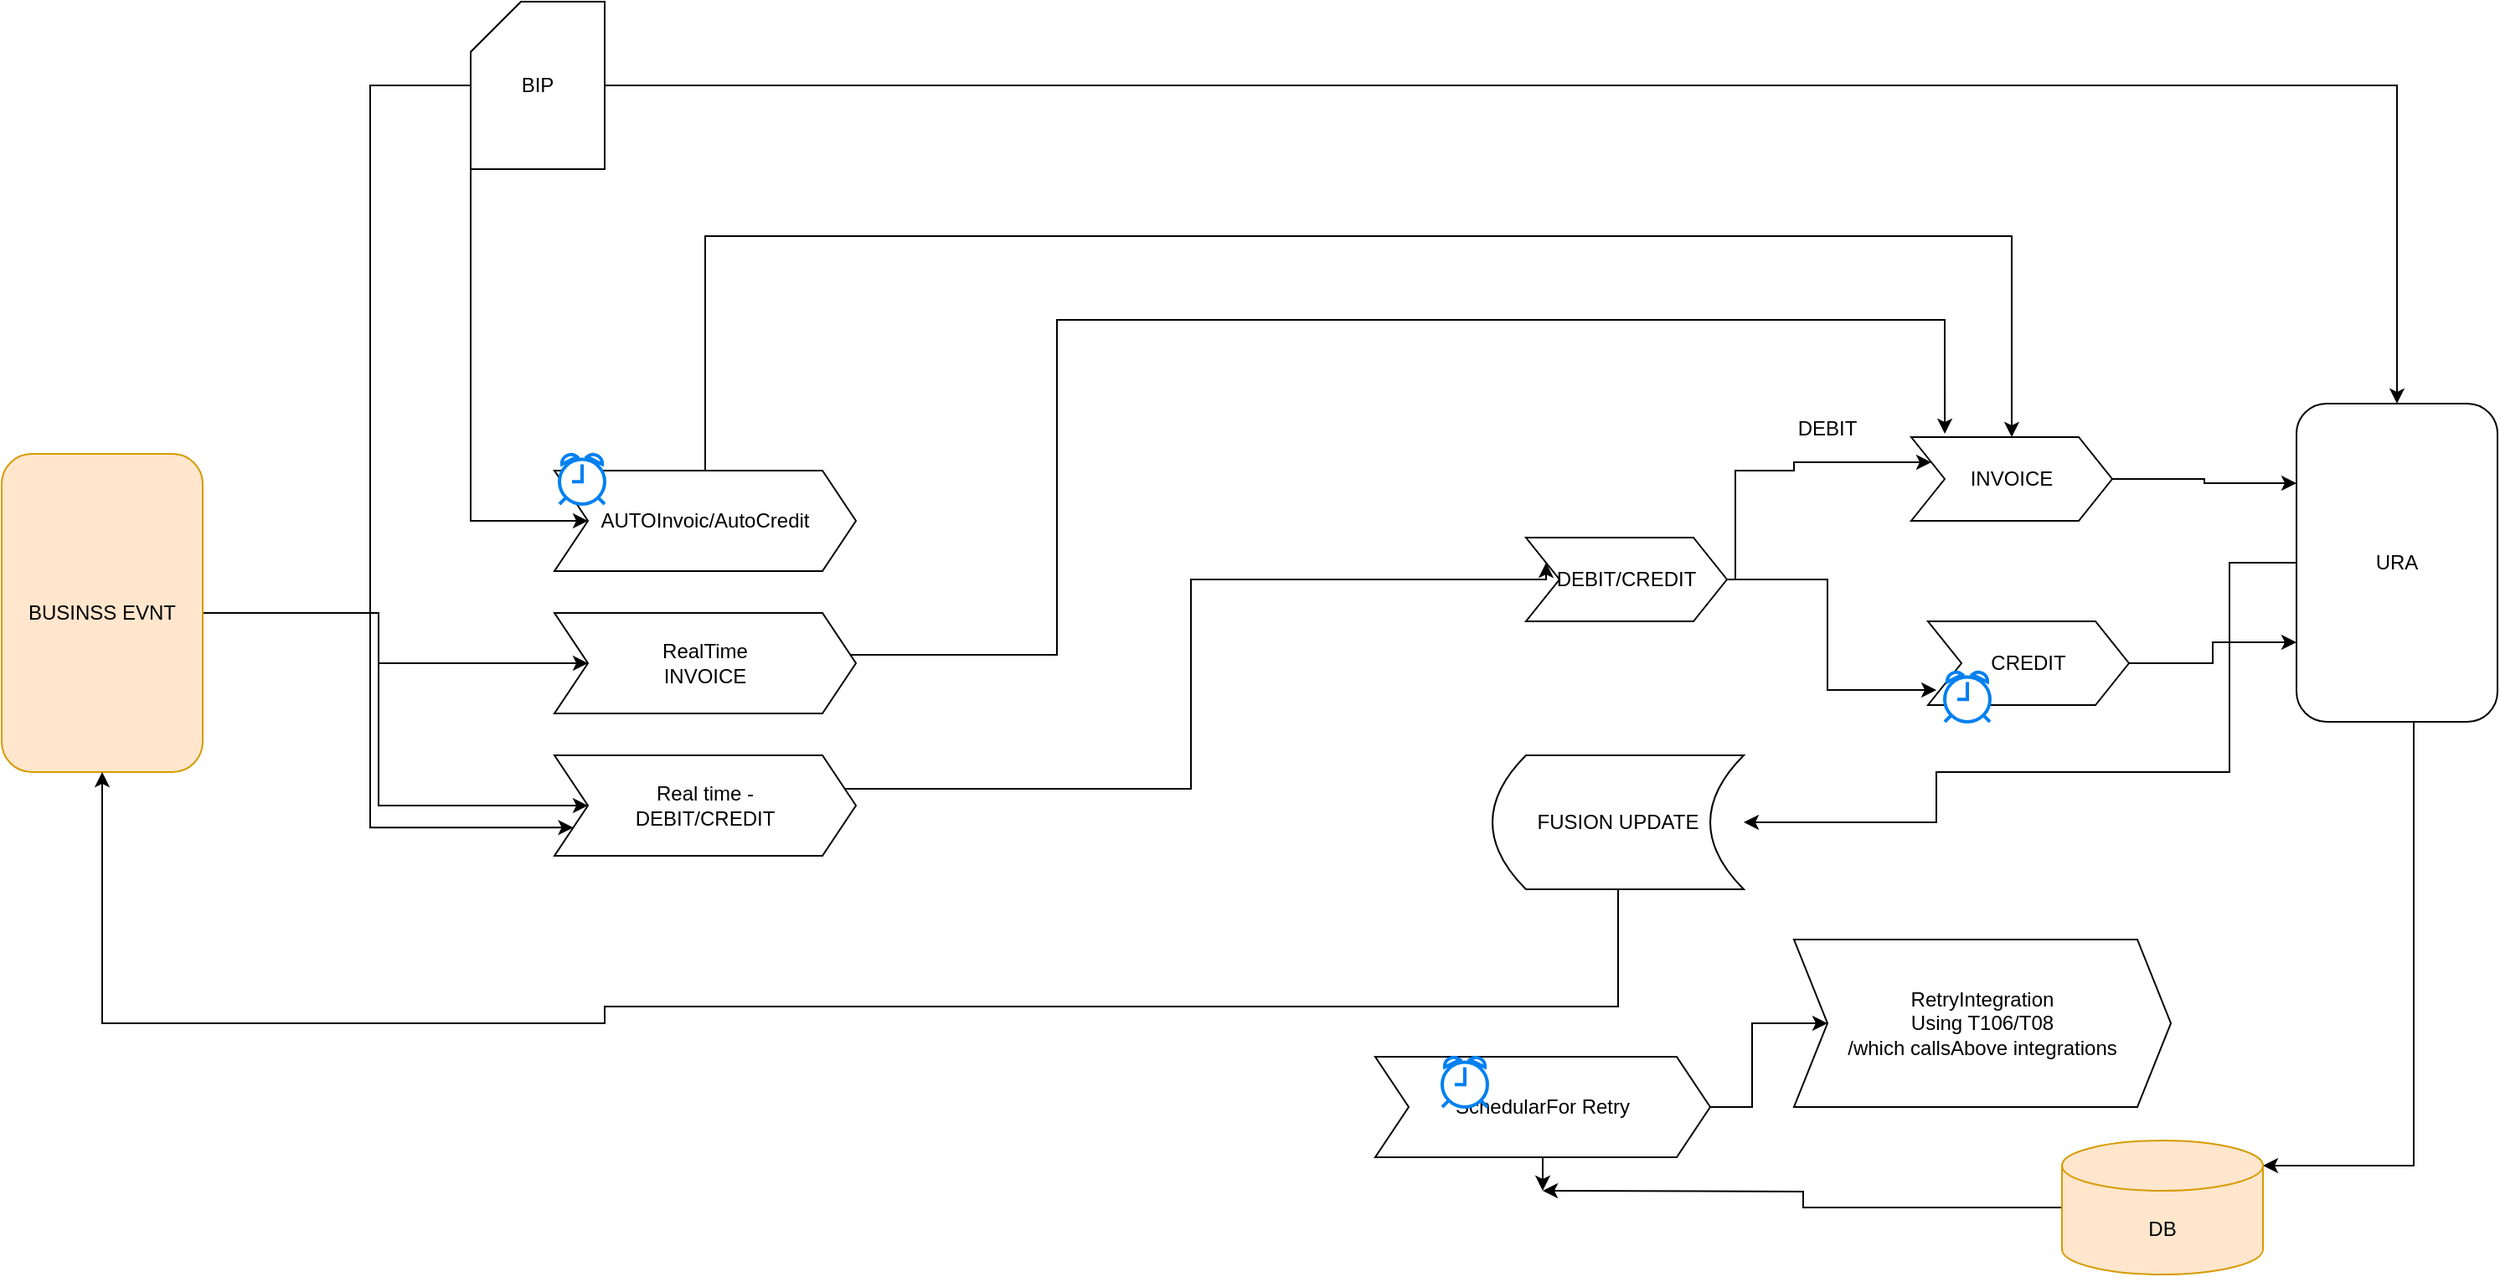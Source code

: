 <mxfile version="15.5.2" type="github">
  <diagram id="i8NB1QxHxisFIHtfq3lM" name="Page-1">
    <mxGraphModel dx="1768" dy="1523" grid="1" gridSize="10" guides="1" tooltips="1" connect="1" arrows="1" fold="1" page="1" pageScale="1" pageWidth="850" pageHeight="1100" math="0" shadow="0">
      <root>
        <mxCell id="0" />
        <mxCell id="1" parent="0" />
        <mxCell id="pP53KTpZ6C_6MqTX0sqI-14" style="edgeStyle=orthogonalEdgeStyle;rounded=0;orthogonalLoop=1;jettySize=auto;html=1;" edge="1" parent="1" source="YZl-mbiduOqZtuCOP67Z-1" target="oLoPcaxFbw4eC5uNV59j-17">
          <mxGeometry relative="1" as="geometry" />
        </mxCell>
        <mxCell id="pP53KTpZ6C_6MqTX0sqI-15" style="edgeStyle=orthogonalEdgeStyle;rounded=0;orthogonalLoop=1;jettySize=auto;html=1;" edge="1" parent="1" source="YZl-mbiduOqZtuCOP67Z-1" target="oLoPcaxFbw4eC5uNV59j-18">
          <mxGeometry relative="1" as="geometry" />
        </mxCell>
        <mxCell id="YZl-mbiduOqZtuCOP67Z-1" value="BUSINSS EVNT" style="rounded=1;whiteSpace=wrap;html=1;hachureGap=4;pointerEvents=0;fillColor=#ffe6cc;strokeColor=#d79b00;" parent="1" vertex="1">
          <mxGeometry x="-550" y="70" width="120" height="190" as="geometry" />
        </mxCell>
        <mxCell id="oLoPcaxFbw4eC5uNV59j-11" style="edgeStyle=orthogonalEdgeStyle;rounded=0;orthogonalLoop=1;jettySize=auto;html=1;entryX=1;entryY=0;entryDx=0;entryDy=15;entryPerimeter=0;" parent="1" source="YZl-mbiduOqZtuCOP67Z-2" target="YZl-mbiduOqZtuCOP67Z-3" edge="1">
          <mxGeometry relative="1" as="geometry">
            <Array as="points">
              <mxPoint x="890" y="495" />
            </Array>
          </mxGeometry>
        </mxCell>
        <mxCell id="pP53KTpZ6C_6MqTX0sqI-11" style="edgeStyle=orthogonalEdgeStyle;rounded=0;orthogonalLoop=1;jettySize=auto;html=1;entryX=1;entryY=0.5;entryDx=0;entryDy=0;" edge="1" parent="1" source="YZl-mbiduOqZtuCOP67Z-2" target="pP53KTpZ6C_6MqTX0sqI-9">
          <mxGeometry relative="1" as="geometry">
            <Array as="points">
              <mxPoint x="780" y="260" />
              <mxPoint x="605" y="260" />
              <mxPoint x="605" y="290" />
            </Array>
          </mxGeometry>
        </mxCell>
        <mxCell id="YZl-mbiduOqZtuCOP67Z-2" value="URA " style="rounded=1;whiteSpace=wrap;html=1;hachureGap=4;pointerEvents=0;" parent="1" vertex="1">
          <mxGeometry x="820" y="40" width="120" height="190" as="geometry" />
        </mxCell>
        <mxCell id="pP53KTpZ6C_6MqTX0sqI-13" style="edgeStyle=orthogonalEdgeStyle;rounded=0;orthogonalLoop=1;jettySize=auto;html=1;" edge="1" parent="1" source="YZl-mbiduOqZtuCOP67Z-3">
          <mxGeometry relative="1" as="geometry">
            <mxPoint x="370" y="510" as="targetPoint" />
          </mxGeometry>
        </mxCell>
        <mxCell id="YZl-mbiduOqZtuCOP67Z-3" value="DB" style="shape=cylinder3;whiteSpace=wrap;html=1;boundedLbl=1;backgroundOutline=1;size=15;hachureGap=4;pointerEvents=0;fillColor=#ffe6cc;strokeColor=#d79b00;" parent="1" vertex="1">
          <mxGeometry x="680" y="480" width="120" height="80" as="geometry" />
        </mxCell>
        <mxCell id="cp9Lhts_aaOxxvT8MvUV-3" style="edgeStyle=orthogonalEdgeStyle;rounded=0;orthogonalLoop=1;jettySize=auto;html=1;" parent="1" source="cp9Lhts_aaOxxvT8MvUV-1" target="YZl-mbiduOqZtuCOP67Z-2" edge="1">
          <mxGeometry relative="1" as="geometry" />
        </mxCell>
        <mxCell id="pP53KTpZ6C_6MqTX0sqI-4" style="edgeStyle=orthogonalEdgeStyle;rounded=0;orthogonalLoop=1;jettySize=auto;html=1;entryX=0;entryY=0.75;entryDx=0;entryDy=0;" edge="1" parent="1" source="cp9Lhts_aaOxxvT8MvUV-1" target="oLoPcaxFbw4eC5uNV59j-18">
          <mxGeometry relative="1" as="geometry">
            <mxPoint x="-230" y="100" as="targetPoint" />
            <Array as="points">
              <mxPoint x="-330" y="-150" />
              <mxPoint x="-330" y="293" />
            </Array>
          </mxGeometry>
        </mxCell>
        <mxCell id="pP53KTpZ6C_6MqTX0sqI-16" style="edgeStyle=orthogonalEdgeStyle;rounded=0;orthogonalLoop=1;jettySize=auto;html=1;" edge="1" parent="1" source="cp9Lhts_aaOxxvT8MvUV-1" target="oLoPcaxFbw4eC5uNV59j-16">
          <mxGeometry relative="1" as="geometry">
            <mxPoint x="-230" y="110" as="targetPoint" />
            <Array as="points">
              <mxPoint x="-270" y="110" />
            </Array>
          </mxGeometry>
        </mxCell>
        <mxCell id="cp9Lhts_aaOxxvT8MvUV-1" value="BIP" style="shape=card;whiteSpace=wrap;html=1;" parent="1" vertex="1">
          <mxGeometry x="-270" y="-200" width="80" height="100" as="geometry" />
        </mxCell>
        <mxCell id="pP53KTpZ6C_6MqTX0sqI-18" style="edgeStyle=orthogonalEdgeStyle;rounded=0;orthogonalLoop=1;jettySize=auto;html=1;entryX=0;entryY=0.25;entryDx=0;entryDy=0;" edge="1" parent="1" source="oLoPcaxFbw4eC5uNV59j-1" target="YZl-mbiduOqZtuCOP67Z-2">
          <mxGeometry relative="1" as="geometry" />
        </mxCell>
        <mxCell id="oLoPcaxFbw4eC5uNV59j-1" value="INVOICE" style="shape=step;perimeter=stepPerimeter;whiteSpace=wrap;html=1;fixedSize=1;" parent="1" vertex="1">
          <mxGeometry x="590" y="60" width="120" height="50" as="geometry" />
        </mxCell>
        <mxCell id="oLoPcaxFbw4eC5uNV59j-6" style="edgeStyle=orthogonalEdgeStyle;rounded=0;orthogonalLoop=1;jettySize=auto;html=1;entryX=0;entryY=0.25;entryDx=0;entryDy=0;" parent="1" source="oLoPcaxFbw4eC5uNV59j-4" target="oLoPcaxFbw4eC5uNV59j-1" edge="1">
          <mxGeometry relative="1" as="geometry">
            <mxPoint x="590" y="40" as="targetPoint" />
            <Array as="points">
              <mxPoint x="485" y="80" />
              <mxPoint x="520" y="80" />
              <mxPoint x="520" y="75" />
            </Array>
          </mxGeometry>
        </mxCell>
        <mxCell id="oLoPcaxFbw4eC5uNV59j-8" style="edgeStyle=orthogonalEdgeStyle;rounded=0;orthogonalLoop=1;jettySize=auto;html=1;entryX=0.042;entryY=0.82;entryDx=0;entryDy=0;entryPerimeter=0;" parent="1" source="oLoPcaxFbw4eC5uNV59j-4" target="oLoPcaxFbw4eC5uNV59j-5" edge="1">
          <mxGeometry relative="1" as="geometry" />
        </mxCell>
        <mxCell id="oLoPcaxFbw4eC5uNV59j-4" value="DEBIT/CREDIT" style="shape=step;perimeter=stepPerimeter;whiteSpace=wrap;html=1;fixedSize=1;" parent="1" vertex="1">
          <mxGeometry x="360" y="120" width="120" height="50" as="geometry" />
        </mxCell>
        <mxCell id="pP53KTpZ6C_6MqTX0sqI-19" style="edgeStyle=orthogonalEdgeStyle;rounded=0;orthogonalLoop=1;jettySize=auto;html=1;entryX=0;entryY=0.75;entryDx=0;entryDy=0;" edge="1" parent="1" source="oLoPcaxFbw4eC5uNV59j-5" target="YZl-mbiduOqZtuCOP67Z-2">
          <mxGeometry relative="1" as="geometry" />
        </mxCell>
        <mxCell id="oLoPcaxFbw4eC5uNV59j-5" value="CREDIT" style="shape=step;perimeter=stepPerimeter;whiteSpace=wrap;html=1;fixedSize=1;" parent="1" vertex="1">
          <mxGeometry x="600" y="170" width="120" height="50" as="geometry" />
        </mxCell>
        <mxCell id="oLoPcaxFbw4eC5uNV59j-7" value="DEBIT" style="text;html=1;strokeColor=none;fillColor=none;align=center;verticalAlign=middle;whiteSpace=wrap;rounded=0;" parent="1" vertex="1">
          <mxGeometry x="510" y="40" width="60" height="30" as="geometry" />
        </mxCell>
        <mxCell id="oLoPcaxFbw4eC5uNV59j-9" value="" style="html=1;verticalLabelPosition=bottom;align=center;labelBackgroundColor=#ffffff;verticalAlign=top;strokeWidth=2;strokeColor=#0080F0;shadow=0;dashed=0;shape=mxgraph.ios7.icons.alarm_clock;" parent="1" vertex="1">
          <mxGeometry x="610" y="200" width="27" height="30" as="geometry" />
        </mxCell>
        <mxCell id="oLoPcaxFbw4eC5uNV59j-14" value="" style="edgeStyle=orthogonalEdgeStyle;rounded=0;orthogonalLoop=1;jettySize=auto;html=1;" parent="1" source="oLoPcaxFbw4eC5uNV59j-10" target="oLoPcaxFbw4eC5uNV59j-13" edge="1">
          <mxGeometry relative="1" as="geometry" />
        </mxCell>
        <mxCell id="pP53KTpZ6C_6MqTX0sqI-12" style="edgeStyle=orthogonalEdgeStyle;rounded=0;orthogonalLoop=1;jettySize=auto;html=1;" edge="1" parent="1" source="oLoPcaxFbw4eC5uNV59j-10">
          <mxGeometry relative="1" as="geometry">
            <mxPoint x="370" y="510" as="targetPoint" />
          </mxGeometry>
        </mxCell>
        <mxCell id="oLoPcaxFbw4eC5uNV59j-10" value="SchedularFor Retry" style="shape=step;perimeter=stepPerimeter;whiteSpace=wrap;html=1;fixedSize=1;" parent="1" vertex="1">
          <mxGeometry x="270" y="430" width="200" height="60" as="geometry" />
        </mxCell>
        <mxCell id="oLoPcaxFbw4eC5uNV59j-12" value="" style="html=1;verticalLabelPosition=bottom;align=center;labelBackgroundColor=#ffffff;verticalAlign=top;strokeWidth=2;strokeColor=#0080F0;shadow=0;dashed=0;shape=mxgraph.ios7.icons.alarm_clock;" parent="1" vertex="1">
          <mxGeometry x="310" y="430" width="27" height="30" as="geometry" />
        </mxCell>
        <mxCell id="oLoPcaxFbw4eC5uNV59j-13" value="&lt;div&gt;RetryIntegration &lt;br&gt;&lt;/div&gt;&lt;div&gt;Using T106/T08&lt;/div&gt;&lt;div&gt;/which callsAbove integrations &lt;/div&gt;" style="shape=step;perimeter=stepPerimeter;whiteSpace=wrap;html=1;fixedSize=1;" parent="1" vertex="1">
          <mxGeometry x="520" y="360" width="225" height="100" as="geometry" />
        </mxCell>
        <mxCell id="pP53KTpZ6C_6MqTX0sqI-1" style="edgeStyle=orthogonalEdgeStyle;rounded=0;orthogonalLoop=1;jettySize=auto;html=1;entryX=0.5;entryY=0;entryDx=0;entryDy=0;" edge="1" parent="1" source="oLoPcaxFbw4eC5uNV59j-16" target="oLoPcaxFbw4eC5uNV59j-1">
          <mxGeometry relative="1" as="geometry">
            <mxPoint x="670" y="-60" as="targetPoint" />
            <Array as="points">
              <mxPoint x="-130" y="-60" />
              <mxPoint x="650" y="-60" />
            </Array>
          </mxGeometry>
        </mxCell>
        <mxCell id="oLoPcaxFbw4eC5uNV59j-16" value="AUTOInvoic/AutoCredit " style="shape=step;perimeter=stepPerimeter;whiteSpace=wrap;html=1;fixedSize=1;" parent="1" vertex="1">
          <mxGeometry x="-220" y="80" width="180" height="60" as="geometry" />
        </mxCell>
        <mxCell id="pP53KTpZ6C_6MqTX0sqI-2" style="edgeStyle=orthogonalEdgeStyle;rounded=0;orthogonalLoop=1;jettySize=auto;html=1;entryX=0.167;entryY=-0.04;entryDx=0;entryDy=0;entryPerimeter=0;" edge="1" parent="1" source="oLoPcaxFbw4eC5uNV59j-17" target="oLoPcaxFbw4eC5uNV59j-1">
          <mxGeometry relative="1" as="geometry">
            <mxPoint x="590" y="-20" as="targetPoint" />
            <Array as="points">
              <mxPoint x="80" y="190" />
              <mxPoint x="80" y="-10" />
              <mxPoint x="610" y="-10" />
            </Array>
          </mxGeometry>
        </mxCell>
        <mxCell id="oLoPcaxFbw4eC5uNV59j-17" value="&lt;div&gt;RealTime&lt;br&gt;&lt;/div&gt;&lt;div&gt;INVOICE&lt;/div&gt;" style="shape=step;perimeter=stepPerimeter;whiteSpace=wrap;html=1;fixedSize=1;" parent="1" vertex="1">
          <mxGeometry x="-220" y="165" width="180" height="60" as="geometry" />
        </mxCell>
        <mxCell id="pP53KTpZ6C_6MqTX0sqI-3" style="edgeStyle=orthogonalEdgeStyle;rounded=0;orthogonalLoop=1;jettySize=auto;html=1;entryX=0;entryY=0.25;entryDx=0;entryDy=0;" edge="1" parent="1" source="oLoPcaxFbw4eC5uNV59j-18" target="oLoPcaxFbw4eC5uNV59j-4">
          <mxGeometry relative="1" as="geometry">
            <Array as="points">
              <mxPoint x="160" y="270" />
              <mxPoint x="160" y="145" />
              <mxPoint x="372" y="145" />
            </Array>
          </mxGeometry>
        </mxCell>
        <mxCell id="oLoPcaxFbw4eC5uNV59j-18" value="&lt;div&gt;Real time -&lt;/div&gt;&lt;div&gt;DEBIT/CREDIT&lt;/div&gt;" style="shape=step;perimeter=stepPerimeter;whiteSpace=wrap;html=1;fixedSize=1;" parent="1" vertex="1">
          <mxGeometry x="-220" y="250" width="180" height="60" as="geometry" />
        </mxCell>
        <mxCell id="pP53KTpZ6C_6MqTX0sqI-10" style="edgeStyle=orthogonalEdgeStyle;rounded=0;orthogonalLoop=1;jettySize=auto;html=1;" edge="1" parent="1" source="pP53KTpZ6C_6MqTX0sqI-9" target="YZl-mbiduOqZtuCOP67Z-1">
          <mxGeometry relative="1" as="geometry">
            <mxPoint x="-440" y="410" as="targetPoint" />
            <Array as="points">
              <mxPoint x="415" y="400" />
              <mxPoint x="-190" y="400" />
              <mxPoint x="-190" y="410" />
              <mxPoint x="-490" y="410" />
            </Array>
          </mxGeometry>
        </mxCell>
        <mxCell id="pP53KTpZ6C_6MqTX0sqI-9" value="FUSION UPDATE" style="shape=dataStorage;whiteSpace=wrap;html=1;fixedSize=1;" vertex="1" parent="1">
          <mxGeometry x="340" y="250" width="150" height="80" as="geometry" />
        </mxCell>
        <mxCell id="pP53KTpZ6C_6MqTX0sqI-17" value="" style="html=1;verticalLabelPosition=bottom;align=center;labelBackgroundColor=#ffffff;verticalAlign=top;strokeWidth=2;strokeColor=#0080F0;shadow=0;dashed=0;shape=mxgraph.ios7.icons.alarm_clock;" vertex="1" parent="1">
          <mxGeometry x="-217" y="70" width="27" height="30" as="geometry" />
        </mxCell>
      </root>
    </mxGraphModel>
  </diagram>
</mxfile>
